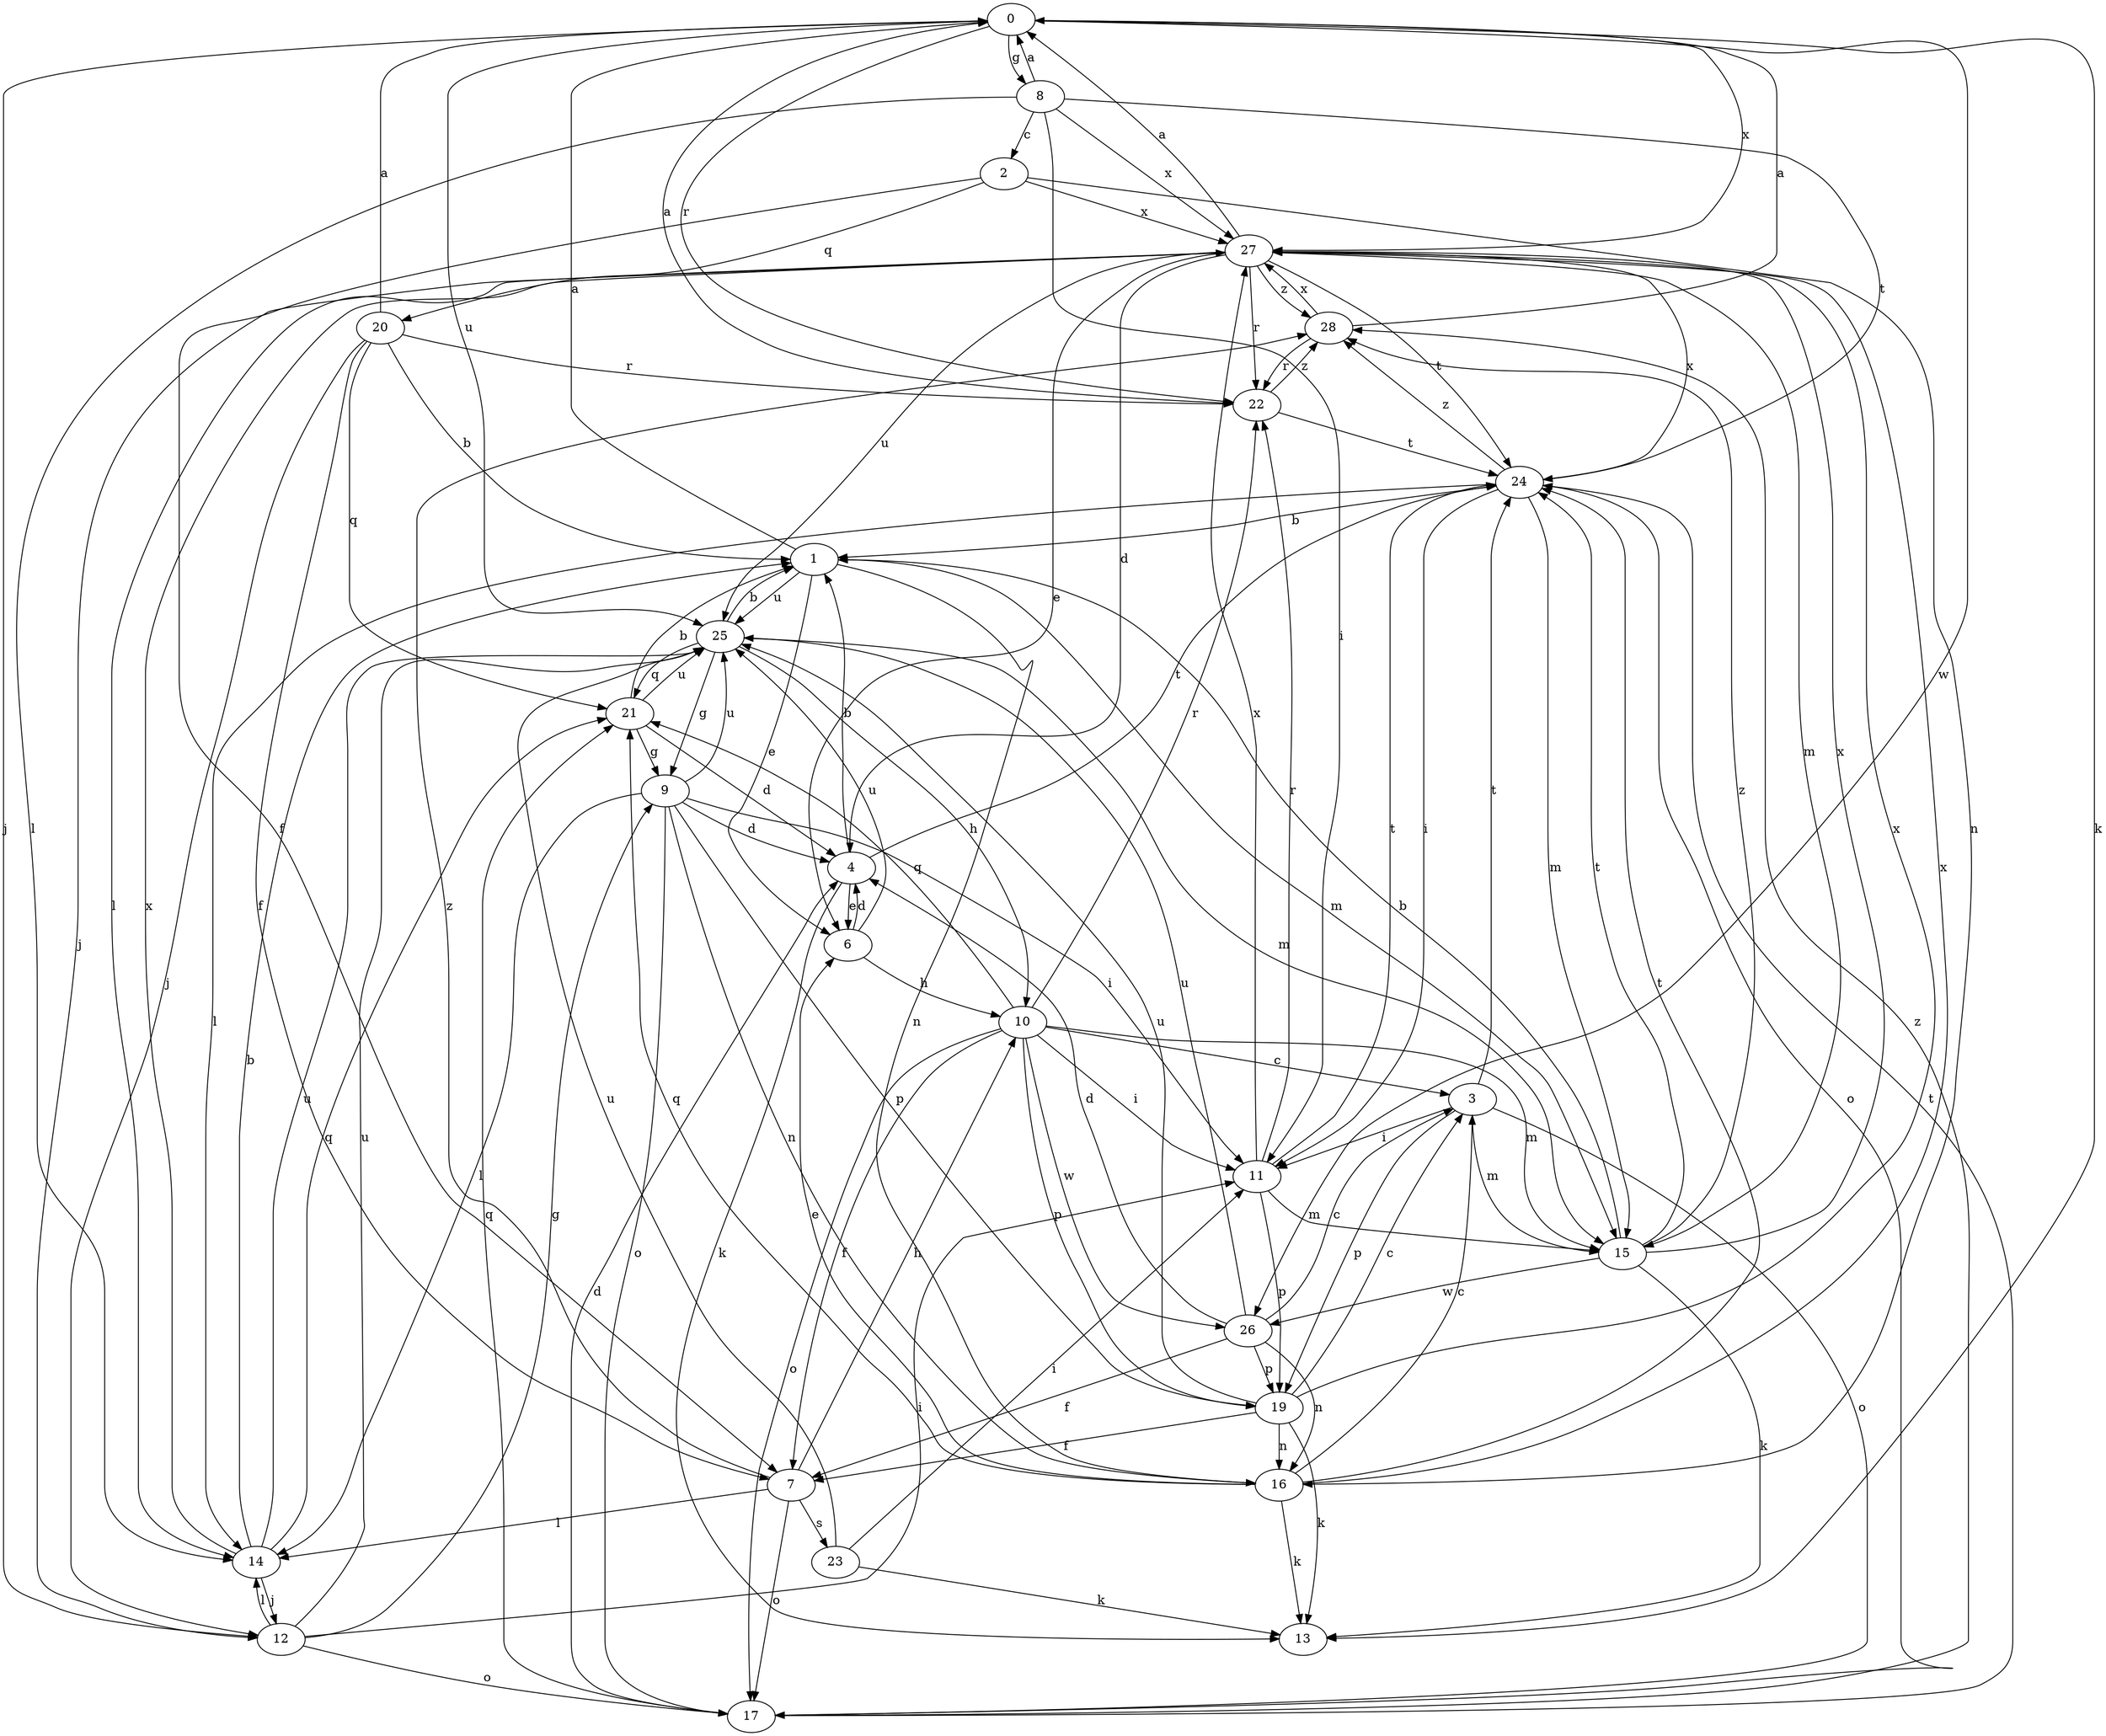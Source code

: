 strict digraph  {
0;
1;
2;
3;
4;
6;
7;
8;
9;
10;
11;
12;
13;
14;
15;
16;
17;
19;
20;
21;
22;
23;
24;
25;
26;
27;
28;
0 -> 8  [label=g];
0 -> 12  [label=j];
0 -> 13  [label=k];
0 -> 22  [label=r];
0 -> 25  [label=u];
0 -> 26  [label=w];
0 -> 27  [label=x];
1 -> 0  [label=a];
1 -> 6  [label=e];
1 -> 15  [label=m];
1 -> 16  [label=n];
1 -> 25  [label=u];
2 -> 7  [label=f];
2 -> 16  [label=n];
2 -> 20  [label=q];
2 -> 27  [label=x];
3 -> 11  [label=i];
3 -> 15  [label=m];
3 -> 17  [label=o];
3 -> 19  [label=p];
3 -> 24  [label=t];
4 -> 1  [label=b];
4 -> 6  [label=e];
4 -> 13  [label=k];
4 -> 24  [label=t];
6 -> 4  [label=d];
6 -> 10  [label=h];
6 -> 25  [label=u];
7 -> 10  [label=h];
7 -> 14  [label=l];
7 -> 17  [label=o];
7 -> 23  [label=s];
7 -> 28  [label=z];
8 -> 0  [label=a];
8 -> 2  [label=c];
8 -> 11  [label=i];
8 -> 14  [label=l];
8 -> 24  [label=t];
8 -> 27  [label=x];
9 -> 4  [label=d];
9 -> 11  [label=i];
9 -> 14  [label=l];
9 -> 16  [label=n];
9 -> 17  [label=o];
9 -> 19  [label=p];
9 -> 25  [label=u];
10 -> 3  [label=c];
10 -> 7  [label=f];
10 -> 11  [label=i];
10 -> 15  [label=m];
10 -> 17  [label=o];
10 -> 19  [label=p];
10 -> 21  [label=q];
10 -> 22  [label=r];
10 -> 26  [label=w];
11 -> 15  [label=m];
11 -> 19  [label=p];
11 -> 22  [label=r];
11 -> 24  [label=t];
11 -> 27  [label=x];
12 -> 9  [label=g];
12 -> 11  [label=i];
12 -> 14  [label=l];
12 -> 17  [label=o];
12 -> 25  [label=u];
14 -> 1  [label=b];
14 -> 12  [label=j];
14 -> 21  [label=q];
14 -> 25  [label=u];
14 -> 27  [label=x];
15 -> 1  [label=b];
15 -> 13  [label=k];
15 -> 24  [label=t];
15 -> 26  [label=w];
15 -> 27  [label=x];
15 -> 28  [label=z];
16 -> 3  [label=c];
16 -> 6  [label=e];
16 -> 13  [label=k];
16 -> 21  [label=q];
16 -> 24  [label=t];
16 -> 27  [label=x];
17 -> 4  [label=d];
17 -> 21  [label=q];
17 -> 24  [label=t];
17 -> 28  [label=z];
19 -> 3  [label=c];
19 -> 7  [label=f];
19 -> 13  [label=k];
19 -> 16  [label=n];
19 -> 25  [label=u];
19 -> 27  [label=x];
20 -> 0  [label=a];
20 -> 1  [label=b];
20 -> 7  [label=f];
20 -> 12  [label=j];
20 -> 21  [label=q];
20 -> 22  [label=r];
21 -> 1  [label=b];
21 -> 4  [label=d];
21 -> 9  [label=g];
21 -> 25  [label=u];
22 -> 0  [label=a];
22 -> 24  [label=t];
22 -> 28  [label=z];
23 -> 11  [label=i];
23 -> 13  [label=k];
23 -> 25  [label=u];
24 -> 1  [label=b];
24 -> 11  [label=i];
24 -> 14  [label=l];
24 -> 15  [label=m];
24 -> 17  [label=o];
24 -> 27  [label=x];
24 -> 28  [label=z];
25 -> 1  [label=b];
25 -> 9  [label=g];
25 -> 10  [label=h];
25 -> 15  [label=m];
25 -> 21  [label=q];
26 -> 3  [label=c];
26 -> 4  [label=d];
26 -> 7  [label=f];
26 -> 16  [label=n];
26 -> 19  [label=p];
26 -> 25  [label=u];
27 -> 0  [label=a];
27 -> 4  [label=d];
27 -> 6  [label=e];
27 -> 12  [label=j];
27 -> 14  [label=l];
27 -> 15  [label=m];
27 -> 22  [label=r];
27 -> 24  [label=t];
27 -> 25  [label=u];
27 -> 28  [label=z];
28 -> 0  [label=a];
28 -> 22  [label=r];
28 -> 27  [label=x];
}
